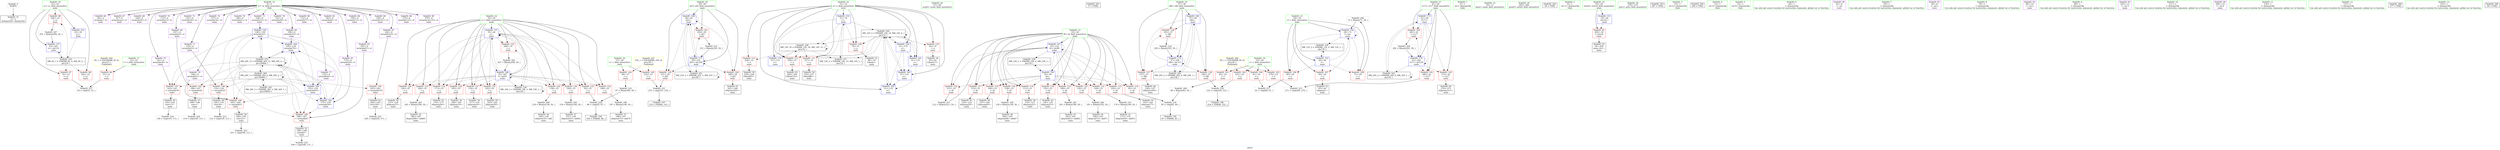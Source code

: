 digraph "SVFG" {
	label="SVFG";

	Node0x56490176b180 [shape=record,color=grey,label="{NodeID: 0\nNullPtr}"];
	Node0x56490176b180 -> Node0x56490176fe20[style=solid];
	Node0x56490178f2c0 [shape=record,color=red,label="{NodeID: 97\n52\<--23\n\<--cc\nmain\n}"];
	Node0x56490178f2c0 -> Node0x56490179d0e0[style=solid];
	Node0x56490176f430 [shape=record,color=green,label="{NodeID: 14\n4\<--5\nrr\<--rr_field_insensitive\nGlob }"];
	Node0x56490176f430 -> Node0x5649017909f0[style=solid];
	Node0x56490176f430 -> Node0x564901790ac0[style=solid];
	Node0x56490176f430 -> Node0x564901790b90[style=solid];
	Node0x56490176f430 -> Node0x564901790c60[style=solid];
	Node0x56490176f430 -> Node0x564901790d30[style=solid];
	Node0x56490176f430 -> Node0x564901790e00[style=solid];
	Node0x56490176f430 -> Node0x564901790ed0[style=solid];
	Node0x56490176f430 -> Node0x564901790fa0[style=solid];
	Node0x56490176f430 -> Node0x564901791070[style=solid];
	Node0x56490176f430 -> Node0x564901791140[style=solid];
	Node0x56490176f430 -> Node0x564901791210[style=solid];
	Node0x56490176f430 -> Node0x5649017912e0[style=solid];
	Node0x56490176f430 -> Node0x5649017913b0[style=solid];
	Node0x56490176f430 -> Node0x564901791480[style=solid];
	Node0x56490176f430 -> Node0x564901791550[style=solid];
	Node0x56490176f430 -> Node0x564901791620[style=solid];
	Node0x56490176f430 -> Node0x5649017916f0[style=solid];
	Node0x56490176f430 -> Node0x5649017917c0[style=solid];
	Node0x56490176f430 -> Node0x564901791890[style=solid];
	Node0x56490176f430 -> Node0x564901791960[style=solid];
	Node0x56490176f430 -> Node0x564901791a30[style=solid];
	Node0x56490176f430 -> Node0x564901791b00[style=solid];
	Node0x56490176f430 -> Node0x564901791bd0[style=solid];
	Node0x56490176f430 -> Node0x564901791ca0[style=solid];
	Node0x56490150f190 [shape=record,color=black,label="{NodeID: 194\n100 = PHI(88, 98, )\n}"];
	Node0x56490178fe20 [shape=record,color=red,label="{NodeID: 111\n217\<--31\n\<--s\nmain\n}"];
	Node0x56490178fe20 -> Node0x564901790370[style=solid];
	Node0x56490176fb80 [shape=record,color=green,label="{NodeID: 28\n47\<--48\nscanf\<--scanf_field_insensitive\n}"];
	Node0x5649017be1d0 [shape=record,color=black,label="{NodeID: 291\n57 = PHI()\n}"];
	Node0x56490179b460 [shape=record,color=grey,label="{NodeID: 208\n72 = Binary(71, 50, )\n}"];
	Node0x56490179b460 -> Node0x564901796190[style=solid];
	Node0x564901794a00 [shape=record,color=red,label="{NodeID: 125\n95\<--35\n\<--j\nmain\n}"];
	Node0x564901794a00 -> Node0x56490179c660[style=solid];
	Node0x564901770b30 [shape=record,color=black,label="{NodeID: 42\n127\<--126\nidxprom31\<--\nmain\n}"];
	Node0x56490179c960 [shape=record,color=grey,label="{NodeID: 222\n245 = cmp(244, 111, )\n}"];
	Node0x564901795560 [shape=record,color=red,label="{NodeID: 139\n231\<--39\n\<--j93\nmain\n}"];
	Node0x564901795560 -> Node0x56490179c7e0[style=solid];
	Node0x564901790210 [shape=record,color=black,label="{NodeID: 56\n194\<--193\nidxprom72\<--add71\nmain\n}"];
	Node0x5649017a7160 [shape=record,color=black,label="{NodeID: 236\nMR_12V_2 = PHI(MR_12V_4, MR_12V_1, )\npts\{30 \}\n}"];
	Node0x5649017a7160 -> Node0x5649017960c0[style=dashed];
	Node0x5649017960c0 [shape=record,color=blue,label="{NodeID: 153\n29\<--44\ni\<--\nmain\n}"];
	Node0x5649017960c0 -> Node0x56490178fa10[style=dashed];
	Node0x5649017960c0 -> Node0x56490178fae0[style=dashed];
	Node0x5649017960c0 -> Node0x56490178fbb0[style=dashed];
	Node0x5649017960c0 -> Node0x564901796190[style=dashed];
	Node0x5649017960c0 -> Node0x5649017a7160[style=dashed];
	Node0x564901790d30 [shape=record,color=purple,label="{NodeID: 70\n115\<--4\narrayidx23\<--rr\nmain\n}"];
	Node0x564901796c20 [shape=record,color=blue,label="{NodeID: 167\n33\<--212\ni6\<--inc84\nmain\n}"];
	Node0x564901796c20 -> Node0x564901790090[style=dashed];
	Node0x564901796c20 -> Node0x564901790160[style=dashed];
	Node0x564901796c20 -> Node0x5649017942b0[style=dashed];
	Node0x564901796c20 -> Node0x564901794380[style=dashed];
	Node0x564901796c20 -> Node0x564901794450[style=dashed];
	Node0x564901796c20 -> Node0x564901794520[style=dashed];
	Node0x564901796c20 -> Node0x5649017945f0[style=dashed];
	Node0x564901796c20 -> Node0x5649017946c0[style=dashed];
	Node0x564901796c20 -> Node0x564901794790[style=dashed];
	Node0x564901796c20 -> Node0x564901794860[style=dashed];
	Node0x564901796c20 -> Node0x564901794930[style=dashed];
	Node0x564901796c20 -> Node0x564901796c20[style=dashed];
	Node0x564901796c20 -> Node0x5649017a7b60[style=dashed];
	Node0x564901791890 [shape=record,color=purple,label="{NodeID: 84\n195\<--4\narrayidx73\<--rr\nmain\n}"];
	Node0x56490176b730 [shape=record,color=green,label="{NodeID: 1\n6\<--1\n.str\<--dummyObj\nGlob }"];
	Node0x5649017b0780 [shape=record,color=yellow,style=double,label="{NodeID: 264\n4V_1 = ENCHI(MR_4V_0)\npts\{22 \}\nFun[main]}"];
	Node0x5649017b0780 -> Node0x56490178f1f0[style=dashed];
	Node0x56490178f390 [shape=record,color=red,label="{NodeID: 98\n262\<--23\n\<--cc\nmain\n}"];
	Node0x56490176f500 [shape=record,color=green,label="{NodeID: 15\n16\<--17\nmain\<--main_field_insensitive\n}"];
	Node0x564901512cc0 [shape=record,color=black,label="{NodeID: 195\n87 = PHI(88, 85, )\n}"];
	Node0x56490178fef0 [shape=record,color=red,label="{NodeID: 112\n228\<--31\n\<--s\nmain\n}"];
	Node0x56490178fef0 -> Node0x564901790440[style=solid];
	Node0x56490176fc50 [shape=record,color=green,label="{NodeID: 29\n265\<--266\nprintf\<--printf_field_insensitive\n}"];
	Node0x5649017be2d0 [shape=record,color=black,label="{NodeID: 292\n69 = PHI()\n}"];
	Node0x56490179b5e0 [shape=record,color=grey,label="{NodeID: 209\n84 = Binary(83, 50, )\n}"];
	Node0x56490179b5e0 -> Node0x56490179c4e0[style=solid];
	Node0x564901794ad0 [shape=record,color=red,label="{NodeID: 126\n105\<--35\n\<--j\nmain\n}"];
	Node0x564901794ad0 -> Node0x564901770260[style=solid];
	Node0x564901770c00 [shape=record,color=black,label="{NodeID: 43\n136\<--135\nidxprom33\<--\nmain\n}"];
	Node0x56490179cae0 [shape=record,color=grey,label="{NodeID: 223\n121 = cmp(120, 111, )\n}"];
	Node0x564901795630 [shape=record,color=red,label="{NodeID: 140\n240\<--39\n\<--j93\nmain\n}"];
	Node0x564901795630 -> Node0x5649017905e0[style=solid];
	Node0x5649017902a0 [shape=record,color=black,label="{NodeID: 57\n198\<--197\nidxprom75\<--add74\nmain\n}"];
	Node0x5649017a7660 [shape=record,color=black,label="{NodeID: 237\nMR_14V_2 = PHI(MR_14V_15, MR_14V_1, )\npts\{32 \}\n}"];
	Node0x5649017a7660 -> Node0x564901796260[style=dashed];
	Node0x564901796190 [shape=record,color=blue,label="{NodeID: 154\n29\<--72\ni\<--inc\nmain\n}"];
	Node0x564901796190 -> Node0x56490178fa10[style=dashed];
	Node0x564901796190 -> Node0x56490178fae0[style=dashed];
	Node0x564901796190 -> Node0x56490178fbb0[style=dashed];
	Node0x564901796190 -> Node0x564901796190[style=dashed];
	Node0x564901796190 -> Node0x5649017a7160[style=dashed];
	Node0x564901790e00 [shape=record,color=purple,label="{NodeID: 71\n118\<--4\narrayidx25\<--rr\nmain\n}"];
	Node0x564901790e00 -> Node0x564901795b10[style=solid];
	Node0x564901796cf0 [shape=record,color=blue,label="{NodeID: 168\n37\<--44\ni86\<--\nmain\n}"];
	Node0x564901796cf0 -> Node0x5649017952f0[style=dashed];
	Node0x564901796cf0 -> Node0x5649017953c0[style=dashed];
	Node0x564901796cf0 -> Node0x564901795490[style=dashed];
	Node0x564901796cf0 -> Node0x564901797030[style=dashed];
	Node0x564901796cf0 -> Node0x5649017a8560[style=dashed];
	Node0x564901791960 [shape=record,color=purple,label="{NodeID: 85\n199\<--4\narrayidx76\<--rr\nmain\n}"];
	Node0x564901791960 -> Node0x5649017969b0[style=solid];
	Node0x56490178eef0 [shape=record,color=green,label="{NodeID: 2\n8\<--1\n.str.1\<--dummyObj\nGlob }"];
	Node0x56490178f460 [shape=record,color=red,label="{NodeID: 99\n290\<--23\n\<--cc\nmain\n}"];
	Node0x56490178f460 -> Node0x56490179b2e0[style=solid];
	Node0x56490176e9e0 [shape=record,color=green,label="{NodeID: 16\n19\<--20\nretval\<--retval_field_insensitive\nmain\n}"];
	Node0x56490176e9e0 -> Node0x564901792180[style=solid];
	Node0x56490176e9e0 -> Node0x564901795f20[style=solid];
	Node0x564901792d40 [shape=record,color=black,label="{NodeID: 196\n224 = PHI(88, 222, )\n}"];
	Node0x56490178ffc0 [shape=record,color=red,label="{NodeID: 113\n259\<--31\n\<--s\nmain\n}"];
	Node0x56490178ffc0 -> Node0x564901790780[style=solid];
	Node0x56490176fd20 [shape=record,color=green,label="{NodeID: 30\n278\<--279\nputs\<--puts_field_insensitive\n}"];
	Node0x5649017be3d0 [shape=record,color=black,label="{NodeID: 293\n287 = PHI()\n}"];
	Node0x56490179b760 [shape=record,color=grey,label="{NodeID: 210\n97 = Binary(96, 50, )\n}"];
	Node0x56490179b760 -> Node0x56490179c660[style=solid];
	Node0x564901794ba0 [shape=record,color=red,label="{NodeID: 127\n116\<--35\n\<--j\nmain\n}"];
	Node0x564901794ba0 -> Node0x5649017708c0[style=solid];
	Node0x564901770cd0 [shape=record,color=black,label="{NodeID: 44\n140\<--139\nidxprom35\<--add\nmain\n}"];
	Node0x56490179cc60 [shape=record,color=grey,label="{NodeID: 224\n144 = cmp(143, 111, )\n}"];
	Node0x564901795700 [shape=record,color=red,label="{NodeID: 141\n250\<--39\n\<--j93\nmain\n}"];
	Node0x564901795700 -> Node0x56490179ba60[style=solid];
	Node0x564901790370 [shape=record,color=black,label="{NodeID: 58\n218\<--217\ntobool88\<--\nmain\n}"];
	Node0x5649017a7b60 [shape=record,color=black,label="{NodeID: 238\nMR_16V_2 = PHI(MR_16V_4, MR_16V_1, )\npts\{34 \}\n}"];
	Node0x5649017a7b60 -> Node0x564901796330[style=dashed];
	Node0x564901796260 [shape=record,color=blue,label="{NodeID: 155\n31\<--76\ns\<--\nmain\n}"];
	Node0x564901796260 -> Node0x56490178fc80[style=dashed];
	Node0x564901796260 -> Node0x56490178fe20[style=dashed];
	Node0x564901796260 -> Node0x56490178ffc0[style=dashed];
	Node0x564901796260 -> Node0x5649017a7660[style=dashed];
	Node0x564901796260 -> Node0x5649017aa360[style=dashed];
	Node0x564901796260 -> Node0x5649017ab260[style=dashed];
	Node0x564901790ed0 [shape=record,color=purple,label="{NodeID: 72\n125\<--4\narrayidx30\<--rr\nmain\n}"];
	Node0x564901796dc0 [shape=record,color=blue,label="{NodeID: 169\n39\<--44\nj93\<--\nmain\n}"];
	Node0x564901796dc0 -> Node0x564901795560[style=dashed];
	Node0x564901796dc0 -> Node0x564901795630[style=dashed];
	Node0x564901796dc0 -> Node0x564901795700[style=dashed];
	Node0x564901796dc0 -> Node0x564901796dc0[style=dashed];
	Node0x564901796dc0 -> Node0x564901796f60[style=dashed];
	Node0x564901796dc0 -> Node0x5649017a8a60[style=dashed];
	Node0x564901791a30 [shape=record,color=purple,label="{NodeID: 86\n239\<--4\narrayidx101\<--rr\nmain\n}"];
	Node0x56490176bc50 [shape=record,color=green,label="{NodeID: 3\n10\<--1\n.str.2\<--dummyObj\nGlob }"];
	Node0x5649017b0940 [shape=record,color=yellow,style=double,label="{NodeID: 266\n8V_1 = ENCHI(MR_8V_0)\npts\{26 \}\nFun[main]}"];
	Node0x5649017b0940 -> Node0x56490178f530[style=dashed];
	Node0x5649017b0940 -> Node0x56490178f600[style=dashed];
	Node0x5649017b0940 -> Node0x56490178f6d0[style=dashed];
	Node0x5649017b0940 -> Node0x56490178f7a0[style=dashed];
	Node0x56490178f530 [shape=record,color=red,label="{NodeID: 100\n61\<--25\n\<--r\nmain\n}"];
	Node0x56490178f530 -> Node0x56490179c1e0[style=solid];
	Node0x56490176eab0 [shape=record,color=green,label="{NodeID: 17\n21\<--22\nt\<--t_field_insensitive\nmain\n}"];
	Node0x56490176eab0 -> Node0x56490178f1f0[style=solid];
	Node0x564901799fc0 [shape=record,color=black,label="{NodeID: 197\n235 = PHI(88, 233, )\n}"];
	Node0x564901790090 [shape=record,color=red,label="{NodeID: 114\n82\<--33\n\<--i6\nmain\n}"];
	Node0x564901790090 -> Node0x56490179c4e0[style=solid];
	Node0x56490176fe20 [shape=record,color=black,label="{NodeID: 31\n2\<--3\ndummyVal\<--dummyVal\n}"];
	Node0x5649017be4d0 [shape=record,color=black,label="{NodeID: 294\n264 = PHI()\n}"];
	Node0x56490179b8e0 [shape=record,color=grey,label="{NodeID: 211\n212 = Binary(211, 50, )\n}"];
	Node0x56490179b8e0 -> Node0x564901796c20[style=solid];
	Node0x564901794c70 [shape=record,color=red,label="{NodeID: 128\n126\<--35\n\<--j\nmain\n}"];
	Node0x564901794c70 -> Node0x564901770b30[style=solid];
	Node0x564901770da0 [shape=record,color=black,label="{NodeID: 45\n143\<--142\nconv37\<--\nmain\n}"];
	Node0x564901770da0 -> Node0x56490179cc60[style=solid];
	Node0x56490179cde0 [shape=record,color=grey,label="{NodeID: 225\n167 = cmp(166, 111, )\n}"];
	Node0x5649017957d0 [shape=record,color=red,label="{NodeID: 142\n269\<--41\n\<--i117\nmain\n}"];
	Node0x5649017957d0 -> Node0x56490179bee0[style=solid];
	Node0x564901790440 [shape=record,color=black,label="{NodeID: 59\n229\<--228\ntobool95\<--\nmain\n}"];
	Node0x5649017a8060 [shape=record,color=black,label="{NodeID: 239\nMR_18V_2 = PHI(MR_18V_3, MR_18V_1, )\npts\{36 \}\n}"];
	Node0x5649017a8060 -> Node0x564901796400[style=dashed];
	Node0x5649017a8060 -> Node0x5649017a8060[style=dashed];
	Node0x564901796330 [shape=record,color=blue,label="{NodeID: 156\n33\<--44\ni6\<--\nmain\n}"];
	Node0x564901796330 -> Node0x564901790090[style=dashed];
	Node0x564901796330 -> Node0x564901790160[style=dashed];
	Node0x564901796330 -> Node0x5649017942b0[style=dashed];
	Node0x564901796330 -> Node0x564901794380[style=dashed];
	Node0x564901796330 -> Node0x564901794450[style=dashed];
	Node0x564901796330 -> Node0x564901794520[style=dashed];
	Node0x564901796330 -> Node0x5649017945f0[style=dashed];
	Node0x564901796330 -> Node0x5649017946c0[style=dashed];
	Node0x564901796330 -> Node0x564901794790[style=dashed];
	Node0x564901796330 -> Node0x564901794860[style=dashed];
	Node0x564901796330 -> Node0x564901794930[style=dashed];
	Node0x564901796330 -> Node0x564901796c20[style=dashed];
	Node0x564901796330 -> Node0x5649017a7b60[style=dashed];
	Node0x564901790fa0 [shape=record,color=purple,label="{NodeID: 73\n128\<--4\narrayidx32\<--rr\nmain\n}"];
	Node0x564901790fa0 -> Node0x5649017964d0[style=solid];
	Node0x564901796e90 [shape=record,color=blue,label="{NodeID: 170\n31\<--133\ns\<--\nmain\n}"];
	Node0x564901796e90 -> Node0x5649017aa360[style=dashed];
	Node0x564901791b00 [shape=record,color=purple,label="{NodeID: 87\n242\<--4\narrayidx103\<--rr\nmain\n}"];
	Node0x564901791b00 -> Node0x564901795e50[style=solid];
	Node0x56490176bce0 [shape=record,color=green,label="{NodeID: 4\n12\<--1\n.str.3\<--dummyObj\nGlob }"];
	Node0x5649017b0a20 [shape=record,color=yellow,style=double,label="{NodeID: 267\n10V_1 = ENCHI(MR_10V_0)\npts\{28 \}\nFun[main]}"];
	Node0x5649017b0a20 -> Node0x56490178f870[style=dashed];
	Node0x5649017b0a20 -> Node0x56490178f940[style=dashed];
	Node0x56490178f600 [shape=record,color=red,label="{NodeID: 101\n83\<--25\n\<--r\nmain\n}"];
	Node0x56490178f600 -> Node0x56490179b5e0[style=solid];
	Node0x56490176eb80 [shape=record,color=green,label="{NodeID: 18\n23\<--24\ncc\<--cc_field_insensitive\nmain\n}"];
	Node0x56490176eb80 -> Node0x56490178f2c0[style=solid];
	Node0x56490176eb80 -> Node0x56490178f390[style=solid];
	Node0x56490176eb80 -> Node0x56490178f460[style=solid];
	Node0x56490176eb80 -> Node0x564901795ff0[style=solid];
	Node0x56490176eb80 -> Node0x5649017972a0[style=solid];
	Node0x56490179a560 [shape=record,color=grey,label="{NodeID: 198\n197 = Binary(196, 50, )\n}"];
	Node0x56490179a560 -> Node0x5649017902a0[style=solid];
	Node0x564901790160 [shape=record,color=red,label="{NodeID: 115\n102\<--33\n\<--i6\nmain\n}"];
	Node0x564901790160 -> Node0x564901770190[style=solid];
	Node0x56490176ff20 [shape=record,color=black,label="{NodeID: 32\n65\<--64\nidxprom\<--\nmain\n}"];
	Node0x56490179ba60 [shape=record,color=grey,label="{NodeID: 212\n251 = Binary(250, 50, )\n}"];
	Node0x56490179ba60 -> Node0x564901796f60[style=solid];
	Node0x564901794d40 [shape=record,color=red,label="{NodeID: 129\n138\<--35\n\<--j\nmain\n}"];
	Node0x564901794d40 -> Node0x56490179b160[style=solid];
	Node0x564901770e70 [shape=record,color=black,label="{NodeID: 46\n147\<--146\nidxprom40\<--\nmain\n}"];
	Node0x56490179cf60 [shape=record,color=grey,label="{NodeID: 226\n110 = cmp(109, 111, )\n}"];
	Node0x5649017958a0 [shape=record,color=red,label="{NodeID: 143\n273\<--41\n\<--i117\nmain\n}"];
	Node0x5649017958a0 -> Node0x564901790850[style=solid];
	Node0x564901790510 [shape=record,color=black,label="{NodeID: 60\n238\<--237\nidxprom100\<--\nmain\n}"];
	Node0x5649017a8560 [shape=record,color=black,label="{NodeID: 240\nMR_20V_2 = PHI(MR_20V_4, MR_20V_1, )\npts\{38 \}\n}"];
	Node0x5649017a8560 -> Node0x564901796cf0[style=dashed];
	Node0x564901796400 [shape=record,color=blue,label="{NodeID: 157\n35\<--44\nj\<--\nmain\n}"];
	Node0x564901796400 -> Node0x564901794a00[style=dashed];
	Node0x564901796400 -> Node0x564901794ad0[style=dashed];
	Node0x564901796400 -> Node0x564901794ba0[style=dashed];
	Node0x564901796400 -> Node0x564901794c70[style=dashed];
	Node0x564901796400 -> Node0x564901794d40[style=dashed];
	Node0x564901796400 -> Node0x564901794e10[style=dashed];
	Node0x564901796400 -> Node0x564901794ee0[style=dashed];
	Node0x564901796400 -> Node0x564901794fb0[style=dashed];
	Node0x564901796400 -> Node0x564901795080[style=dashed];
	Node0x564901796400 -> Node0x564901795150[style=dashed];
	Node0x564901796400 -> Node0x564901795220[style=dashed];
	Node0x564901796400 -> Node0x564901796400[style=dashed];
	Node0x564901796400 -> Node0x564901796b50[style=dashed];
	Node0x564901796400 -> Node0x5649017a8060[style=dashed];
	Node0x564901791070 [shape=record,color=purple,label="{NodeID: 74\n137\<--4\narrayidx34\<--rr\nmain\n}"];
	Node0x564901796f60 [shape=record,color=blue,label="{NodeID: 171\n39\<--251\nj93\<--inc109\nmain\n}"];
	Node0x564901796f60 -> Node0x564901795560[style=dashed];
	Node0x564901796f60 -> Node0x564901795630[style=dashed];
	Node0x564901796f60 -> Node0x564901795700[style=dashed];
	Node0x564901796f60 -> Node0x564901796dc0[style=dashed];
	Node0x564901796f60 -> Node0x564901796f60[style=dashed];
	Node0x564901796f60 -> Node0x5649017a8a60[style=dashed];
	Node0x564901791bd0 [shape=record,color=purple,label="{NodeID: 88\n275\<--4\narrayidx122\<--rr\nmain\n}"];
	Node0x56490176e500 [shape=record,color=green,label="{NodeID: 5\n14\<--1\n.str.4\<--dummyObj\nGlob }"];
	Node0x56490178f6d0 [shape=record,color=red,label="{NodeID: 102\n221\<--25\n\<--r\nmain\n}"];
	Node0x56490178f6d0 -> Node0x56490179c360[style=solid];
	Node0x56490176ec50 [shape=record,color=green,label="{NodeID: 19\n25\<--26\nr\<--r_field_insensitive\nmain\n}"];
	Node0x56490176ec50 -> Node0x56490178f530[style=solid];
	Node0x56490176ec50 -> Node0x56490178f600[style=solid];
	Node0x56490176ec50 -> Node0x56490178f6d0[style=solid];
	Node0x56490176ec50 -> Node0x56490178f7a0[style=solid];
	Node0x56490179a6e0 [shape=record,color=grey,label="{NodeID: 199\n159 = Binary(158, 50, )\n}"];
	Node0x56490179a6e0 -> Node0x564901771010[style=solid];
	Node0x5649017942b0 [shape=record,color=red,label="{NodeID: 116\n113\<--33\n\<--i6\nmain\n}"];
	Node0x5649017942b0 -> Node0x5649017707f0[style=solid];
	Node0x56490176fff0 [shape=record,color=black,label="{NodeID: 33\n80\<--79\ntobool\<--\nmain\n}"];
	Node0x56490179bbe0 [shape=record,color=grey,label="{NodeID: 213\n170 = Binary(169, 50, )\n}"];
	Node0x56490179bbe0 -> Node0x564901771280[style=solid];
	Node0x564901794e10 [shape=record,color=red,label="{NodeID: 130\n149\<--35\n\<--j\nmain\n}"];
	Node0x564901794e10 -> Node0x56490179ab60[style=solid];
	Node0x564901770f40 [shape=record,color=black,label="{NodeID: 47\n151\<--150\nidxprom43\<--add42\nmain\n}"];
	Node0x56490179d0e0 [shape=record,color=grey,label="{NodeID: 227\n54 = cmp(52, 53, )\n}"];
	Node0x564901795970 [shape=record,color=red,label="{NodeID: 144\n281\<--41\n\<--i117\nmain\n}"];
	Node0x564901795970 -> Node0x56490179ae60[style=solid];
	Node0x5649017905e0 [shape=record,color=black,label="{NodeID: 61\n241\<--240\nidxprom102\<--\nmain\n}"];
	Node0x5649017a8a60 [shape=record,color=black,label="{NodeID: 241\nMR_22V_2 = PHI(MR_22V_3, MR_22V_1, )\npts\{40 \}\n}"];
	Node0x5649017a8a60 -> Node0x564901796dc0[style=dashed];
	Node0x5649017a8a60 -> Node0x5649017a8a60[style=dashed];
	Node0x5649017964d0 [shape=record,color=blue,label="{NodeID: 158\n128\<--130\narrayidx32\<--\nmain\n}"];
	Node0x5649017964d0 -> Node0x564901795be0[style=dashed];
	Node0x5649017964d0 -> Node0x564901795cb0[style=dashed];
	Node0x5649017964d0 -> Node0x564901795d80[style=dashed];
	Node0x5649017964d0 -> Node0x564901796670[style=dashed];
	Node0x5649017964d0 -> Node0x564901796810[style=dashed];
	Node0x5649017964d0 -> Node0x5649017969b0[style=dashed];
	Node0x5649017964d0 -> Node0x5649017a5d60[style=dashed];
	Node0x564901791140 [shape=record,color=purple,label="{NodeID: 75\n141\<--4\narrayidx36\<--rr\nmain\n}"];
	Node0x564901791140 -> Node0x564901795be0[style=solid];
	Node0x564901797030 [shape=record,color=blue,label="{NodeID: 172\n37\<--256\ni86\<--inc112\nmain\n}"];
	Node0x564901797030 -> Node0x5649017952f0[style=dashed];
	Node0x564901797030 -> Node0x5649017953c0[style=dashed];
	Node0x564901797030 -> Node0x564901795490[style=dashed];
	Node0x564901797030 -> Node0x564901797030[style=dashed];
	Node0x564901797030 -> Node0x5649017a8560[style=dashed];
	Node0x564901791ca0 [shape=record,color=purple,label="{NodeID: 89\n276\<--4\narraydecay123\<--rr\nmain\n}"];
	Node0x56490176e590 [shape=record,color=green,label="{NodeID: 6\n44\<--1\n\<--dummyObj\nCan only get source location for instruction, argument, global var or function.}"];
	Node0x56490178f7a0 [shape=record,color=red,label="{NodeID: 103\n270\<--25\n\<--r\nmain\n}"];
	Node0x56490178f7a0 -> Node0x56490179bee0[style=solid];
	Node0x56490176ed20 [shape=record,color=green,label="{NodeID: 20\n27\<--28\nc\<--c_field_insensitive\nmain\n}"];
	Node0x56490176ed20 -> Node0x56490178f870[style=solid];
	Node0x56490176ed20 -> Node0x56490178f940[style=solid];
	Node0x56490179a860 [shape=record,color=grey,label="{NodeID: 200\n193 = Binary(192, 50, )\n}"];
	Node0x56490179a860 -> Node0x564901790210[style=solid];
	Node0x564901794380 [shape=record,color=red,label="{NodeID: 117\n123\<--33\n\<--i6\nmain\n}"];
	Node0x564901794380 -> Node0x564901770a60[style=solid];
	Node0x5649017700c0 [shape=record,color=black,label="{NodeID: 34\n93\<--92\ntobool11\<--\nmain\n}"];
	Node0x56490179bd60 [shape=record,color=grey,label="{NodeID: 214\n256 = Binary(255, 50, )\n}"];
	Node0x56490179bd60 -> Node0x564901797030[style=solid];
	Node0x564901794ee0 [shape=record,color=red,label="{NodeID: 131\n162\<--35\n\<--j\nmain\n}"];
	Node0x564901794ee0 -> Node0x5649017710e0[style=solid];
	Node0x564901771010 [shape=record,color=black,label="{NodeID: 48\n160\<--159\nidxprom48\<--add47\nmain\n}"];
	Node0x564901795a40 [shape=record,color=red,label="{NodeID: 145\n108\<--107\n\<--arrayidx20\nmain\n}"];
	Node0x564901795a40 -> Node0x564901770720[style=solid];
	Node0x5649017906b0 [shape=record,color=black,label="{NodeID: 62\n244\<--243\nconv104\<--\nmain\n}"];
	Node0x5649017906b0 -> Node0x56490179c960[style=solid];
	Node0x5649017a8f60 [shape=record,color=black,label="{NodeID: 242\nMR_24V_2 = PHI(MR_24V_6, MR_24V_1, )\npts\{42 \}\n}"];
	Node0x5649017a8f60 -> Node0x564901797100[style=dashed];
	Node0x5649017a8f60 -> Node0x5649017a8f60[style=dashed];
	Node0x5649017965a0 [shape=record,color=blue,label="{NodeID: 159\n31\<--133\ns\<--\nmain\n}"];
	Node0x5649017965a0 -> Node0x564901796740[style=dashed];
	Node0x5649017965a0 -> Node0x5649017968e0[style=dashed];
	Node0x5649017965a0 -> Node0x564901796a80[style=dashed];
	Node0x5649017965a0 -> Node0x5649017ab260[style=dashed];
	Node0x564901791210 [shape=record,color=purple,label="{NodeID: 76\n148\<--4\narrayidx41\<--rr\nmain\n}"];
	Node0x564901797100 [shape=record,color=blue,label="{NodeID: 173\n41\<--44\ni117\<--\nmain\n}"];
	Node0x564901797100 -> Node0x5649017957d0[style=dashed];
	Node0x564901797100 -> Node0x5649017958a0[style=dashed];
	Node0x564901797100 -> Node0x564901795970[style=dashed];
	Node0x564901797100 -> Node0x5649017971d0[style=dashed];
	Node0x564901797100 -> Node0x5649017a8f60[style=dashed];
	Node0x564901791d70 [shape=record,color=purple,label="{NodeID: 90\n45\<--6\n\<--.str\nmain\n}"];
	Node0x56490176f710 [shape=record,color=green,label="{NodeID: 7\n50\<--1\n\<--dummyObj\nCan only get source location for instruction, argument, global var or function.}"];
	Node0x56490178f870 [shape=record,color=red,label="{NodeID: 104\n96\<--27\n\<--c\nmain\n}"];
	Node0x56490178f870 -> Node0x56490179b760[style=solid];
	Node0x56490176edf0 [shape=record,color=green,label="{NodeID: 21\n29\<--30\ni\<--i_field_insensitive\nmain\n}"];
	Node0x56490176edf0 -> Node0x56490178fa10[style=solid];
	Node0x56490176edf0 -> Node0x56490178fae0[style=solid];
	Node0x56490176edf0 -> Node0x56490178fbb0[style=solid];
	Node0x56490176edf0 -> Node0x5649017960c0[style=solid];
	Node0x56490176edf0 -> Node0x564901796190[style=solid];
	Node0x56490179a9e0 [shape=record,color=grey,label="{NodeID: 201\n181 = Binary(180, 50, )\n}"];
	Node0x56490179a9e0 -> Node0x564901771420[style=solid];
	Node0x564901794450 [shape=record,color=red,label="{NodeID: 118\n135\<--33\n\<--i6\nmain\n}"];
	Node0x564901794450 -> Node0x564901770c00[style=solid];
	Node0x564901770190 [shape=record,color=black,label="{NodeID: 35\n103\<--102\nidxprom17\<--\nmain\n}"];
	Node0x56490179bee0 [shape=record,color=grey,label="{NodeID: 215\n271 = cmp(269, 270, )\n}"];
	Node0x564901794fb0 [shape=record,color=red,label="{NodeID: 132\n173\<--35\n\<--j\nmain\n}"];
	Node0x564901794fb0 -> Node0x564901771350[style=solid];
	Node0x5649017710e0 [shape=record,color=black,label="{NodeID: 49\n163\<--162\nidxprom50\<--\nmain\n}"];
	Node0x564901795b10 [shape=record,color=red,label="{NodeID: 146\n119\<--118\n\<--arrayidx25\nmain\n}"];
	Node0x564901795b10 -> Node0x564901770990[style=solid];
	Node0x564901790780 [shape=record,color=black,label="{NodeID: 63\n260\<--259\ntobool114\<--\nmain\n}"];
	Node0x5649017a9460 [shape=record,color=black,label="{NodeID: 243\nMR_26V_2 = PHI(MR_26V_3, MR_26V_1, )\npts\{50000 \}\n}"];
	Node0x5649017a9460 -> Node0x5649017aed60[style=dashed];
	Node0x564901796670 [shape=record,color=blue,label="{NodeID: 160\n152\<--154\narrayidx44\<--\nmain\n}"];
	Node0x564901796670 -> Node0x564901795cb0[style=dashed];
	Node0x564901796670 -> Node0x564901795d80[style=dashed];
	Node0x564901796670 -> Node0x564901796810[style=dashed];
	Node0x564901796670 -> Node0x5649017969b0[style=dashed];
	Node0x564901796670 -> Node0x5649017a5d60[style=dashed];
	Node0x5649017912e0 [shape=record,color=purple,label="{NodeID: 77\n152\<--4\narrayidx44\<--rr\nmain\n}"];
	Node0x5649017912e0 -> Node0x564901796670[style=solid];
	Node0x5649017971d0 [shape=record,color=blue,label="{NodeID: 174\n41\<--282\ni117\<--inc126\nmain\n}"];
	Node0x5649017971d0 -> Node0x5649017957d0[style=dashed];
	Node0x5649017971d0 -> Node0x5649017958a0[style=dashed];
	Node0x5649017971d0 -> Node0x564901795970[style=dashed];
	Node0x5649017971d0 -> Node0x5649017971d0[style=dashed];
	Node0x5649017971d0 -> Node0x5649017a8f60[style=dashed];
	Node0x564901791e40 [shape=record,color=purple,label="{NodeID: 91\n56\<--8\n\<--.str.1\nmain\n}"];
	Node0x56490176f7a0 [shape=record,color=green,label="{NodeID: 8\n76\<--1\n\<--dummyObj\nCan only get source location for instruction, argument, global var or function.}"];
	Node0x56490178f940 [shape=record,color=red,label="{NodeID: 105\n232\<--27\n\<--c\nmain\n}"];
	Node0x56490178f940 -> Node0x56490179c7e0[style=solid];
	Node0x56490176eec0 [shape=record,color=green,label="{NodeID: 22\n31\<--32\ns\<--s_field_insensitive\nmain\n}"];
	Node0x56490176eec0 -> Node0x56490178fc80[style=solid];
	Node0x56490176eec0 -> Node0x56490178fd50[style=solid];
	Node0x56490176eec0 -> Node0x56490178fe20[style=solid];
	Node0x56490176eec0 -> Node0x56490178fef0[style=solid];
	Node0x56490176eec0 -> Node0x56490178ffc0[style=solid];
	Node0x56490176eec0 -> Node0x564901796260[style=solid];
	Node0x56490176eec0 -> Node0x5649017965a0[style=solid];
	Node0x56490176eec0 -> Node0x564901796740[style=solid];
	Node0x56490176eec0 -> Node0x5649017968e0[style=solid];
	Node0x56490176eec0 -> Node0x564901796a80[style=solid];
	Node0x56490176eec0 -> Node0x564901796e90[style=solid];
	Node0x56490179ab60 [shape=record,color=grey,label="{NodeID: 202\n150 = Binary(149, 50, )\n}"];
	Node0x56490179ab60 -> Node0x564901770f40[style=solid];
	Node0x564901794520 [shape=record,color=red,label="{NodeID: 119\n146\<--33\n\<--i6\nmain\n}"];
	Node0x564901794520 -> Node0x564901770e70[style=solid];
	Node0x564901770260 [shape=record,color=black,label="{NodeID: 36\n106\<--105\nidxprom19\<--\nmain\n}"];
	Node0x56490179c060 [shape=record,color=grey,label="{NodeID: 216\n190 = cmp(189, 111, )\n}"];
	Node0x564901795080 [shape=record,color=red,label="{NodeID: 133\n184\<--35\n\<--j\nmain\n}"];
	Node0x564901795080 -> Node0x56490179ace0[style=solid];
	Node0x5649017711b0 [shape=record,color=black,label="{NodeID: 50\n166\<--165\nconv52\<--\nmain\n}"];
	Node0x5649017711b0 -> Node0x56490179cde0[style=solid];
	Node0x564901795be0 [shape=record,color=red,label="{NodeID: 147\n142\<--141\n\<--arrayidx36\nmain\n}"];
	Node0x564901795be0 -> Node0x564901770da0[style=solid];
	Node0x564901790850 [shape=record,color=black,label="{NodeID: 64\n274\<--273\nidxprom121\<--\nmain\n}"];
	Node0x564901796740 [shape=record,color=blue,label="{NodeID: 161\n31\<--133\ns\<--\nmain\n}"];
	Node0x564901796740 -> Node0x5649017968e0[style=dashed];
	Node0x564901796740 -> Node0x564901796a80[style=dashed];
	Node0x564901796740 -> Node0x5649017ab260[style=dashed];
	Node0x5649017913b0 [shape=record,color=purple,label="{NodeID: 78\n161\<--4\narrayidx49\<--rr\nmain\n}"];
	Node0x5649017972a0 [shape=record,color=blue,label="{NodeID: 175\n23\<--291\ncc\<--inc132\nmain\n}"];
	Node0x5649017972a0 -> Node0x5649017a6c60[style=dashed];
	Node0x564901791f10 [shape=record,color=purple,label="{NodeID: 92\n68\<--10\n\<--.str.2\nmain\n}"];
	Node0x56490176e2a0 [shape=record,color=green,label="{NodeID: 9\n88\<--1\n\<--dummyObj\nCan only get source location for instruction, argument, global var or function.}"];
	Node0x56490178fa10 [shape=record,color=red,label="{NodeID: 106\n60\<--29\n\<--i\nmain\n}"];
	Node0x56490178fa10 -> Node0x56490179c1e0[style=solid];
	Node0x56490176ef90 [shape=record,color=green,label="{NodeID: 23\n33\<--34\ni6\<--i6_field_insensitive\nmain\n}"];
	Node0x56490176ef90 -> Node0x564901790090[style=solid];
	Node0x56490176ef90 -> Node0x564901790160[style=solid];
	Node0x56490176ef90 -> Node0x5649017942b0[style=solid];
	Node0x56490176ef90 -> Node0x564901794380[style=solid];
	Node0x56490176ef90 -> Node0x564901794450[style=solid];
	Node0x56490176ef90 -> Node0x564901794520[style=solid];
	Node0x56490176ef90 -> Node0x5649017945f0[style=solid];
	Node0x56490176ef90 -> Node0x5649017946c0[style=solid];
	Node0x56490176ef90 -> Node0x564901794790[style=solid];
	Node0x56490176ef90 -> Node0x564901794860[style=solid];
	Node0x56490176ef90 -> Node0x564901794930[style=solid];
	Node0x56490176ef90 -> Node0x564901796330[style=solid];
	Node0x56490176ef90 -> Node0x564901796c20[style=solid];
	Node0x56490179ace0 [shape=record,color=grey,label="{NodeID: 203\n185 = Binary(184, 50, )\n}"];
	Node0x56490179ace0 -> Node0x5649017714f0[style=solid];
	Node0x5649017945f0 [shape=record,color=red,label="{NodeID: 120\n158\<--33\n\<--i6\nmain\n}"];
	Node0x5649017945f0 -> Node0x56490179a6e0[style=solid];
	Node0x564901770720 [shape=record,color=black,label="{NodeID: 37\n109\<--108\nconv\<--\nmain\n}"];
	Node0x564901770720 -> Node0x56490179cf60[style=solid];
	Node0x56490179c1e0 [shape=record,color=grey,label="{NodeID: 217\n62 = cmp(60, 61, )\n}"];
	Node0x564901795150 [shape=record,color=red,label="{NodeID: 134\n196\<--35\n\<--j\nmain\n}"];
	Node0x564901795150 -> Node0x56490179a560[style=solid];
	Node0x564901771280 [shape=record,color=black,label="{NodeID: 51\n171\<--170\nidxprom56\<--add55\nmain\n}"];
	Node0x564901795cb0 [shape=record,color=red,label="{NodeID: 148\n165\<--164\n\<--arrayidx51\nmain\n}"];
	Node0x564901795cb0 -> Node0x5649017711b0[style=solid];
	Node0x564901790920 [shape=record,color=black,label="{NodeID: 65\n18\<--294\nmain_ret\<--\nmain\n}"];
	Node0x564901796810 [shape=record,color=blue,label="{NodeID: 162\n175\<--154\narrayidx59\<--\nmain\n}"];
	Node0x564901796810 -> Node0x564901795d80[style=dashed];
	Node0x564901796810 -> Node0x5649017969b0[style=dashed];
	Node0x564901796810 -> Node0x5649017a5d60[style=dashed];
	Node0x564901791480 [shape=record,color=purple,label="{NodeID: 79\n164\<--4\narrayidx51\<--rr\nmain\n}"];
	Node0x564901791480 -> Node0x564901795cb0[style=solid];
	Node0x564901791fe0 [shape=record,color=purple,label="{NodeID: 93\n263\<--12\n\<--.str.3\nmain\n}"];
	Node0x56490176e330 [shape=record,color=green,label="{NodeID: 10\n111\<--1\n\<--dummyObj\nCan only get source location for instruction, argument, global var or function.}"];
	Node0x56490178fae0 [shape=record,color=red,label="{NodeID: 107\n64\<--29\n\<--i\nmain\n}"];
	Node0x56490178fae0 -> Node0x56490176ff20[style=solid];
	Node0x56490176f060 [shape=record,color=green,label="{NodeID: 24\n35\<--36\nj\<--j_field_insensitive\nmain\n}"];
	Node0x56490176f060 -> Node0x564901794a00[style=solid];
	Node0x56490176f060 -> Node0x564901794ad0[style=solid];
	Node0x56490176f060 -> Node0x564901794ba0[style=solid];
	Node0x56490176f060 -> Node0x564901794c70[style=solid];
	Node0x56490176f060 -> Node0x564901794d40[style=solid];
	Node0x56490176f060 -> Node0x564901794e10[style=solid];
	Node0x56490176f060 -> Node0x564901794ee0[style=solid];
	Node0x56490176f060 -> Node0x564901794fb0[style=solid];
	Node0x56490176f060 -> Node0x564901795080[style=solid];
	Node0x56490176f060 -> Node0x564901795150[style=solid];
	Node0x56490176f060 -> Node0x564901795220[style=solid];
	Node0x56490176f060 -> Node0x564901796400[style=solid];
	Node0x56490176f060 -> Node0x564901796b50[style=solid];
	Node0x56490179ae60 [shape=record,color=grey,label="{NodeID: 204\n282 = Binary(281, 50, )\n}"];
	Node0x56490179ae60 -> Node0x5649017971d0[style=solid];
	Node0x5649017946c0 [shape=record,color=red,label="{NodeID: 121\n169\<--33\n\<--i6\nmain\n}"];
	Node0x5649017946c0 -> Node0x56490179bbe0[style=solid];
	Node0x5649017707f0 [shape=record,color=black,label="{NodeID: 38\n114\<--113\nidxprom22\<--\nmain\n}"];
	Node0x56490179c360 [shape=record,color=grey,label="{NodeID: 218\n222 = cmp(220, 221, )\n}"];
	Node0x56490179c360 -> Node0x564901792d40[style=solid];
	Node0x564901795220 [shape=record,color=red,label="{NodeID: 135\n206\<--35\n\<--j\nmain\n}"];
	Node0x564901795220 -> Node0x56490179afe0[style=solid];
	Node0x564901771350 [shape=record,color=black,label="{NodeID: 52\n174\<--173\nidxprom58\<--\nmain\n}"];
	Node0x5649017a5d60 [shape=record,color=black,label="{NodeID: 232\nMR_26V_13 = PHI(MR_26V_12, MR_26V_4, )\npts\{50000 \}\n}"];
	Node0x5649017a5d60 -> Node0x564901795a40[style=dashed];
	Node0x5649017a5d60 -> Node0x564901795b10[style=dashed];
	Node0x5649017a5d60 -> Node0x564901795be0[style=dashed];
	Node0x5649017a5d60 -> Node0x564901795cb0[style=dashed];
	Node0x5649017a5d60 -> Node0x564901795d80[style=dashed];
	Node0x5649017a5d60 -> Node0x5649017964d0[style=dashed];
	Node0x5649017a5d60 -> Node0x564901796670[style=dashed];
	Node0x5649017a5d60 -> Node0x564901796810[style=dashed];
	Node0x5649017a5d60 -> Node0x5649017969b0[style=dashed];
	Node0x5649017a5d60 -> Node0x5649017a5d60[style=dashed];
	Node0x5649017a5d60 -> Node0x5649017aed60[style=dashed];
	Node0x564901795d80 [shape=record,color=red,label="{NodeID: 149\n188\<--187\n\<--arrayidx67\nmain\n}"];
	Node0x564901795d80 -> Node0x5649017715c0[style=solid];
	Node0x5649017909f0 [shape=record,color=purple,label="{NodeID: 66\n66\<--4\narrayidx\<--rr\nmain\n}"];
	Node0x5649017aa360 [shape=record,color=black,label="{NodeID: 246\nMR_14V_16 = PHI(MR_14V_18, MR_14V_15, )\npts\{32 \}\n}"];
	Node0x5649017aa360 -> Node0x56490178fe20[style=dashed];
	Node0x5649017aa360 -> Node0x56490178fef0[style=dashed];
	Node0x5649017aa360 -> Node0x56490178ffc0[style=dashed];
	Node0x5649017aa360 -> Node0x564901796e90[style=dashed];
	Node0x5649017aa360 -> Node0x5649017a7660[style=dashed];
	Node0x5649017aa360 -> Node0x5649017aa360[style=dashed];
	Node0x5649017968e0 [shape=record,color=blue,label="{NodeID: 163\n31\<--133\ns\<--\nmain\n}"];
	Node0x5649017968e0 -> Node0x564901796a80[style=dashed];
	Node0x5649017968e0 -> Node0x5649017ab260[style=dashed];
	Node0x564901791550 [shape=record,color=purple,label="{NodeID: 80\n172\<--4\narrayidx57\<--rr\nmain\n}"];
	Node0x5649017aed60 [shape=record,color=black,label="{NodeID: 260\nMR_26V_3 = PHI(MR_26V_4, MR_26V_2, )\npts\{50000 \}\n}"];
	Node0x5649017aed60 -> Node0x564901795a40[style=dashed];
	Node0x5649017aed60 -> Node0x564901795b10[style=dashed];
	Node0x5649017aed60 -> Node0x564901795be0[style=dashed];
	Node0x5649017aed60 -> Node0x564901795cb0[style=dashed];
	Node0x5649017aed60 -> Node0x564901795d80[style=dashed];
	Node0x5649017aed60 -> Node0x564901795e50[style=dashed];
	Node0x5649017aed60 -> Node0x5649017964d0[style=dashed];
	Node0x5649017aed60 -> Node0x564901796670[style=dashed];
	Node0x5649017aed60 -> Node0x564901796810[style=dashed];
	Node0x5649017aed60 -> Node0x5649017969b0[style=dashed];
	Node0x5649017aed60 -> Node0x5649017a5d60[style=dashed];
	Node0x5649017aed60 -> Node0x5649017a9460[style=dashed];
	Node0x5649017aed60 -> Node0x5649017aed60[style=dashed];
	Node0x5649017920b0 [shape=record,color=purple,label="{NodeID: 94\n286\<--14\n\<--.str.4\nmain\n}"];
	Node0x56490176e3c0 [shape=record,color=green,label="{NodeID: 11\n130\<--1\n\<--dummyObj\nCan only get source location for instruction, argument, global var or function.}"];
	Node0x56490178fbb0 [shape=record,color=red,label="{NodeID: 108\n71\<--29\n\<--i\nmain\n}"];
	Node0x56490178fbb0 -> Node0x56490179b460[style=solid];
	Node0x56490176f130 [shape=record,color=green,label="{NodeID: 25\n37\<--38\ni86\<--i86_field_insensitive\nmain\n}"];
	Node0x56490176f130 -> Node0x5649017952f0[style=solid];
	Node0x56490176f130 -> Node0x5649017953c0[style=solid];
	Node0x56490176f130 -> Node0x564901795490[style=solid];
	Node0x56490176f130 -> Node0x564901796cf0[style=solid];
	Node0x56490176f130 -> Node0x564901797030[style=solid];
	Node0x56490179afe0 [shape=record,color=grey,label="{NodeID: 205\n207 = Binary(206, 50, )\n}"];
	Node0x56490179afe0 -> Node0x564901796b50[style=solid];
	Node0x564901794790 [shape=record,color=red,label="{NodeID: 122\n180\<--33\n\<--i6\nmain\n}"];
	Node0x564901794790 -> Node0x56490179a9e0[style=solid];
	Node0x5649017708c0 [shape=record,color=black,label="{NodeID: 39\n117\<--116\nidxprom24\<--\nmain\n}"];
	Node0x56490179c4e0 [shape=record,color=grey,label="{NodeID: 219\n85 = cmp(82, 84, )\n}"];
	Node0x56490179c4e0 -> Node0x564901512cc0[style=solid];
	Node0x5649017952f0 [shape=record,color=red,label="{NodeID: 136\n220\<--37\n\<--i86\nmain\n}"];
	Node0x5649017952f0 -> Node0x56490179c360[style=solid];
	Node0x564901771420 [shape=record,color=black,label="{NodeID: 53\n182\<--181\nidxprom63\<--add62\nmain\n}"];
	Node0x564901795e50 [shape=record,color=red,label="{NodeID: 150\n243\<--242\n\<--arrayidx103\nmain\n}"];
	Node0x564901795e50 -> Node0x5649017906b0[style=solid];
	Node0x564901790ac0 [shape=record,color=purple,label="{NodeID: 67\n67\<--4\narraydecay\<--rr\nmain\n}"];
	Node0x5649017969b0 [shape=record,color=blue,label="{NodeID: 164\n199\<--130\narrayidx76\<--\nmain\n}"];
	Node0x5649017969b0 -> Node0x5649017a5d60[style=dashed];
	Node0x564901791620 [shape=record,color=purple,label="{NodeID: 81\n175\<--4\narrayidx59\<--rr\nmain\n}"];
	Node0x564901791620 -> Node0x564901796810[style=solid];
	Node0x564901792180 [shape=record,color=red,label="{NodeID: 95\n294\<--19\n\<--retval\nmain\n}"];
	Node0x564901792180 -> Node0x564901790920[style=solid];
	Node0x56490176f290 [shape=record,color=green,label="{NodeID: 12\n133\<--1\n\<--dummyObj\nCan only get source location for instruction, argument, global var or function.}"];
	Node0x56490178fc80 [shape=record,color=red,label="{NodeID: 109\n79\<--31\n\<--s\nmain\n}"];
	Node0x56490178fc80 -> Node0x56490176fff0[style=solid];
	Node0x56490176f9e0 [shape=record,color=green,label="{NodeID: 26\n39\<--40\nj93\<--j93_field_insensitive\nmain\n}"];
	Node0x56490176f9e0 -> Node0x564901795560[style=solid];
	Node0x56490176f9e0 -> Node0x564901795630[style=solid];
	Node0x56490176f9e0 -> Node0x564901795700[style=solid];
	Node0x56490176f9e0 -> Node0x564901796dc0[style=solid];
	Node0x56490176f9e0 -> Node0x564901796f60[style=solid];
	Node0x5649017bdd90 [shape=record,color=black,label="{NodeID: 289\n277 = PHI()\n}"];
	Node0x56490179b160 [shape=record,color=grey,label="{NodeID: 206\n139 = Binary(138, 50, )\n}"];
	Node0x56490179b160 -> Node0x564901770cd0[style=solid];
	Node0x564901794860 [shape=record,color=red,label="{NodeID: 123\n192\<--33\n\<--i6\nmain\n}"];
	Node0x564901794860 -> Node0x56490179a860[style=solid];
	Node0x564901770990 [shape=record,color=black,label="{NodeID: 40\n120\<--119\nconv26\<--\nmain\n}"];
	Node0x564901770990 -> Node0x56490179cae0[style=solid];
	Node0x56490179c660 [shape=record,color=grey,label="{NodeID: 220\n98 = cmp(95, 97, )\n}"];
	Node0x56490179c660 -> Node0x56490150f190[style=solid];
	Node0x5649017953c0 [shape=record,color=red,label="{NodeID: 137\n237\<--37\n\<--i86\nmain\n}"];
	Node0x5649017953c0 -> Node0x564901790510[style=solid];
	Node0x5649017714f0 [shape=record,color=black,label="{NodeID: 54\n186\<--185\nidxprom66\<--add65\nmain\n}"];
	Node0x564901795f20 [shape=record,color=blue,label="{NodeID: 151\n19\<--44\nretval\<--\nmain\n}"];
	Node0x564901795f20 -> Node0x564901792180[style=dashed];
	Node0x564901790b90 [shape=record,color=purple,label="{NodeID: 68\n104\<--4\narrayidx18\<--rr\nmain\n}"];
	Node0x564901796a80 [shape=record,color=blue,label="{NodeID: 165\n31\<--133\ns\<--\nmain\n}"];
	Node0x564901796a80 -> Node0x5649017ab260[style=dashed];
	Node0x5649017916f0 [shape=record,color=purple,label="{NodeID: 82\n183\<--4\narrayidx64\<--rr\nmain\n}"];
	Node0x56490178f1f0 [shape=record,color=red,label="{NodeID: 96\n53\<--21\n\<--t\nmain\n}"];
	Node0x56490178f1f0 -> Node0x56490179d0e0[style=solid];
	Node0x56490176f360 [shape=record,color=green,label="{NodeID: 13\n154\<--1\n\<--dummyObj\nCan only get source location for instruction, argument, global var or function.}"];
	Node0x56490178fd50 [shape=record,color=red,label="{NodeID: 110\n92\<--31\n\<--s\nmain\n}"];
	Node0x56490178fd50 -> Node0x5649017700c0[style=solid];
	Node0x56490176fab0 [shape=record,color=green,label="{NodeID: 27\n41\<--42\ni117\<--i117_field_insensitive\nmain\n}"];
	Node0x56490176fab0 -> Node0x5649017957d0[style=solid];
	Node0x56490176fab0 -> Node0x5649017958a0[style=solid];
	Node0x56490176fab0 -> Node0x564901795970[style=solid];
	Node0x56490176fab0 -> Node0x564901797100[style=solid];
	Node0x56490176fab0 -> Node0x5649017971d0[style=solid];
	Node0x5649017be0d0 [shape=record,color=black,label="{NodeID: 290\n46 = PHI()\n}"];
	Node0x56490179b2e0 [shape=record,color=grey,label="{NodeID: 207\n291 = Binary(290, 50, )\n}"];
	Node0x56490179b2e0 -> Node0x5649017972a0[style=solid];
	Node0x564901794930 [shape=record,color=red,label="{NodeID: 124\n211\<--33\n\<--i6\nmain\n}"];
	Node0x564901794930 -> Node0x56490179b8e0[style=solid];
	Node0x564901770a60 [shape=record,color=black,label="{NodeID: 41\n124\<--123\nidxprom29\<--\nmain\n}"];
	Node0x56490179c7e0 [shape=record,color=grey,label="{NodeID: 221\n233 = cmp(231, 232, )\n}"];
	Node0x56490179c7e0 -> Node0x564901799fc0[style=solid];
	Node0x564901795490 [shape=record,color=red,label="{NodeID: 138\n255\<--37\n\<--i86\nmain\n}"];
	Node0x564901795490 -> Node0x56490179bd60[style=solid];
	Node0x5649017715c0 [shape=record,color=black,label="{NodeID: 55\n189\<--188\nconv68\<--\nmain\n}"];
	Node0x5649017715c0 -> Node0x56490179c060[style=solid];
	Node0x5649017a6c60 [shape=record,color=black,label="{NodeID: 235\nMR_6V_3 = PHI(MR_6V_4, MR_6V_2, )\npts\{24 \}\n}"];
	Node0x5649017a6c60 -> Node0x56490178f2c0[style=dashed];
	Node0x5649017a6c60 -> Node0x56490178f390[style=dashed];
	Node0x5649017a6c60 -> Node0x56490178f460[style=dashed];
	Node0x5649017a6c60 -> Node0x5649017972a0[style=dashed];
	Node0x564901795ff0 [shape=record,color=blue,label="{NodeID: 152\n23\<--50\ncc\<--\nmain\n}"];
	Node0x564901795ff0 -> Node0x5649017a6c60[style=dashed];
	Node0x564901790c60 [shape=record,color=purple,label="{NodeID: 69\n107\<--4\narrayidx20\<--rr\nmain\n}"];
	Node0x564901790c60 -> Node0x564901795a40[style=solid];
	Node0x5649017ab260 [shape=record,color=black,label="{NodeID: 249\nMR_14V_5 = PHI(MR_14V_14, MR_14V_4, )\npts\{32 \}\n}"];
	Node0x5649017ab260 -> Node0x56490178fc80[style=dashed];
	Node0x5649017ab260 -> Node0x56490178fd50[style=dashed];
	Node0x5649017ab260 -> Node0x56490178fe20[style=dashed];
	Node0x5649017ab260 -> Node0x56490178ffc0[style=dashed];
	Node0x5649017ab260 -> Node0x5649017965a0[style=dashed];
	Node0x5649017ab260 -> Node0x564901796740[style=dashed];
	Node0x5649017ab260 -> Node0x5649017968e0[style=dashed];
	Node0x5649017ab260 -> Node0x564901796a80[style=dashed];
	Node0x5649017ab260 -> Node0x5649017a7660[style=dashed];
	Node0x5649017ab260 -> Node0x5649017aa360[style=dashed];
	Node0x5649017ab260 -> Node0x5649017ab260[style=dashed];
	Node0x564901796b50 [shape=record,color=blue,label="{NodeID: 166\n35\<--207\nj\<--inc81\nmain\n}"];
	Node0x564901796b50 -> Node0x564901794a00[style=dashed];
	Node0x564901796b50 -> Node0x564901794ad0[style=dashed];
	Node0x564901796b50 -> Node0x564901794ba0[style=dashed];
	Node0x564901796b50 -> Node0x564901794c70[style=dashed];
	Node0x564901796b50 -> Node0x564901794d40[style=dashed];
	Node0x564901796b50 -> Node0x564901794e10[style=dashed];
	Node0x564901796b50 -> Node0x564901794ee0[style=dashed];
	Node0x564901796b50 -> Node0x564901794fb0[style=dashed];
	Node0x564901796b50 -> Node0x564901795080[style=dashed];
	Node0x564901796b50 -> Node0x564901795150[style=dashed];
	Node0x564901796b50 -> Node0x564901795220[style=dashed];
	Node0x564901796b50 -> Node0x564901796400[style=dashed];
	Node0x564901796b50 -> Node0x564901796b50[style=dashed];
	Node0x564901796b50 -> Node0x5649017a8060[style=dashed];
	Node0x5649017917c0 [shape=record,color=purple,label="{NodeID: 83\n187\<--4\narrayidx67\<--rr\nmain\n}"];
	Node0x5649017917c0 -> Node0x564901795d80[style=solid];
}
